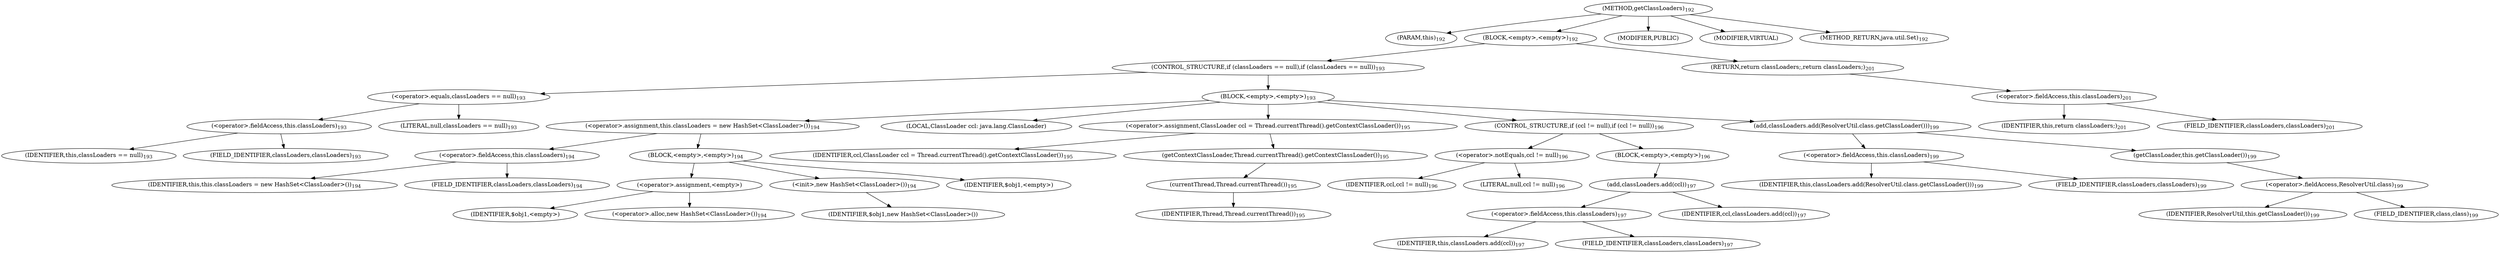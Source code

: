 digraph "getClassLoaders" {  
"234" [label = <(METHOD,getClassLoaders)<SUB>192</SUB>> ]
"235" [label = <(PARAM,this)<SUB>192</SUB>> ]
"236" [label = <(BLOCK,&lt;empty&gt;,&lt;empty&gt;)<SUB>192</SUB>> ]
"237" [label = <(CONTROL_STRUCTURE,if (classLoaders == null),if (classLoaders == null))<SUB>193</SUB>> ]
"238" [label = <(&lt;operator&gt;.equals,classLoaders == null)<SUB>193</SUB>> ]
"239" [label = <(&lt;operator&gt;.fieldAccess,this.classLoaders)<SUB>193</SUB>> ]
"240" [label = <(IDENTIFIER,this,classLoaders == null)<SUB>193</SUB>> ]
"241" [label = <(FIELD_IDENTIFIER,classLoaders,classLoaders)<SUB>193</SUB>> ]
"242" [label = <(LITERAL,null,classLoaders == null)<SUB>193</SUB>> ]
"243" [label = <(BLOCK,&lt;empty&gt;,&lt;empty&gt;)<SUB>193</SUB>> ]
"244" [label = <(&lt;operator&gt;.assignment,this.classLoaders = new HashSet&lt;ClassLoader&gt;())<SUB>194</SUB>> ]
"245" [label = <(&lt;operator&gt;.fieldAccess,this.classLoaders)<SUB>194</SUB>> ]
"246" [label = <(IDENTIFIER,this,this.classLoaders = new HashSet&lt;ClassLoader&gt;())<SUB>194</SUB>> ]
"247" [label = <(FIELD_IDENTIFIER,classLoaders,classLoaders)<SUB>194</SUB>> ]
"248" [label = <(BLOCK,&lt;empty&gt;,&lt;empty&gt;)<SUB>194</SUB>> ]
"249" [label = <(&lt;operator&gt;.assignment,&lt;empty&gt;)> ]
"250" [label = <(IDENTIFIER,$obj1,&lt;empty&gt;)> ]
"251" [label = <(&lt;operator&gt;.alloc,new HashSet&lt;ClassLoader&gt;())<SUB>194</SUB>> ]
"252" [label = <(&lt;init&gt;,new HashSet&lt;ClassLoader&gt;())<SUB>194</SUB>> ]
"253" [label = <(IDENTIFIER,$obj1,new HashSet&lt;ClassLoader&gt;())> ]
"254" [label = <(IDENTIFIER,$obj1,&lt;empty&gt;)> ]
"255" [label = <(LOCAL,ClassLoader ccl: java.lang.ClassLoader)> ]
"256" [label = <(&lt;operator&gt;.assignment,ClassLoader ccl = Thread.currentThread().getContextClassLoader())<SUB>195</SUB>> ]
"257" [label = <(IDENTIFIER,ccl,ClassLoader ccl = Thread.currentThread().getContextClassLoader())<SUB>195</SUB>> ]
"258" [label = <(getContextClassLoader,Thread.currentThread().getContextClassLoader())<SUB>195</SUB>> ]
"259" [label = <(currentThread,Thread.currentThread())<SUB>195</SUB>> ]
"260" [label = <(IDENTIFIER,Thread,Thread.currentThread())<SUB>195</SUB>> ]
"261" [label = <(CONTROL_STRUCTURE,if (ccl != null),if (ccl != null))<SUB>196</SUB>> ]
"262" [label = <(&lt;operator&gt;.notEquals,ccl != null)<SUB>196</SUB>> ]
"263" [label = <(IDENTIFIER,ccl,ccl != null)<SUB>196</SUB>> ]
"264" [label = <(LITERAL,null,ccl != null)<SUB>196</SUB>> ]
"265" [label = <(BLOCK,&lt;empty&gt;,&lt;empty&gt;)<SUB>196</SUB>> ]
"266" [label = <(add,classLoaders.add(ccl))<SUB>197</SUB>> ]
"267" [label = <(&lt;operator&gt;.fieldAccess,this.classLoaders)<SUB>197</SUB>> ]
"268" [label = <(IDENTIFIER,this,classLoaders.add(ccl))<SUB>197</SUB>> ]
"269" [label = <(FIELD_IDENTIFIER,classLoaders,classLoaders)<SUB>197</SUB>> ]
"270" [label = <(IDENTIFIER,ccl,classLoaders.add(ccl))<SUB>197</SUB>> ]
"271" [label = <(add,classLoaders.add(ResolverUtil.class.getClassLoader()))<SUB>199</SUB>> ]
"272" [label = <(&lt;operator&gt;.fieldAccess,this.classLoaders)<SUB>199</SUB>> ]
"273" [label = <(IDENTIFIER,this,classLoaders.add(ResolverUtil.class.getClassLoader()))<SUB>199</SUB>> ]
"274" [label = <(FIELD_IDENTIFIER,classLoaders,classLoaders)<SUB>199</SUB>> ]
"275" [label = <(getClassLoader,this.getClassLoader())<SUB>199</SUB>> ]
"276" [label = <(&lt;operator&gt;.fieldAccess,ResolverUtil.class)<SUB>199</SUB>> ]
"277" [label = <(IDENTIFIER,ResolverUtil,this.getClassLoader())<SUB>199</SUB>> ]
"278" [label = <(FIELD_IDENTIFIER,class,class)<SUB>199</SUB>> ]
"279" [label = <(RETURN,return classLoaders;,return classLoaders;)<SUB>201</SUB>> ]
"280" [label = <(&lt;operator&gt;.fieldAccess,this.classLoaders)<SUB>201</SUB>> ]
"281" [label = <(IDENTIFIER,this,return classLoaders;)<SUB>201</SUB>> ]
"282" [label = <(FIELD_IDENTIFIER,classLoaders,classLoaders)<SUB>201</SUB>> ]
"283" [label = <(MODIFIER,PUBLIC)> ]
"284" [label = <(MODIFIER,VIRTUAL)> ]
"285" [label = <(METHOD_RETURN,java.util.Set)<SUB>192</SUB>> ]
  "234" -> "235" 
  "234" -> "236" 
  "234" -> "283" 
  "234" -> "284" 
  "234" -> "285" 
  "236" -> "237" 
  "236" -> "279" 
  "237" -> "238" 
  "237" -> "243" 
  "238" -> "239" 
  "238" -> "242" 
  "239" -> "240" 
  "239" -> "241" 
  "243" -> "244" 
  "243" -> "255" 
  "243" -> "256" 
  "243" -> "261" 
  "243" -> "271" 
  "244" -> "245" 
  "244" -> "248" 
  "245" -> "246" 
  "245" -> "247" 
  "248" -> "249" 
  "248" -> "252" 
  "248" -> "254" 
  "249" -> "250" 
  "249" -> "251" 
  "252" -> "253" 
  "256" -> "257" 
  "256" -> "258" 
  "258" -> "259" 
  "259" -> "260" 
  "261" -> "262" 
  "261" -> "265" 
  "262" -> "263" 
  "262" -> "264" 
  "265" -> "266" 
  "266" -> "267" 
  "266" -> "270" 
  "267" -> "268" 
  "267" -> "269" 
  "271" -> "272" 
  "271" -> "275" 
  "272" -> "273" 
  "272" -> "274" 
  "275" -> "276" 
  "276" -> "277" 
  "276" -> "278" 
  "279" -> "280" 
  "280" -> "281" 
  "280" -> "282" 
}

